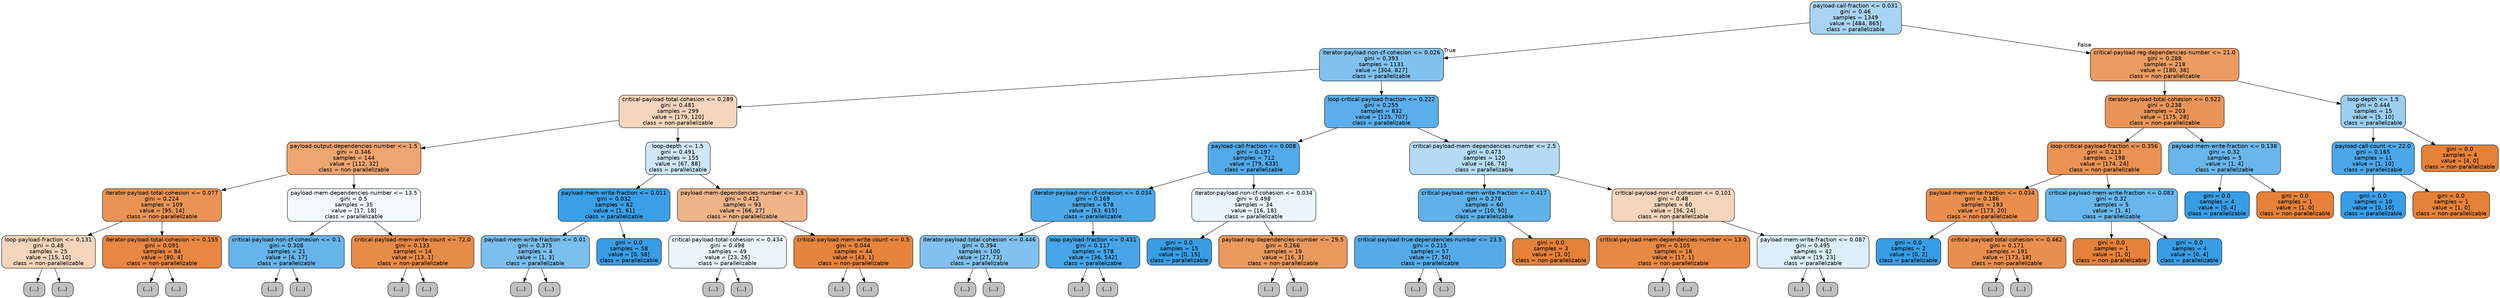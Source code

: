 digraph Tree {
node [shape=box, style="filled, rounded", color="black", fontname=helvetica] ;
edge [fontname=helvetica] ;
0 [label="payload-call-fraction <= 0.031\ngini = 0.46\nsamples = 1349\nvalue = [484, 865]\nclass = parallelizable", fillcolor="#399de570"] ;
1 [label="iterator-payload-non-cf-cohesion <= 0.026\ngini = 0.393\nsamples = 1131\nvalue = [304, 827]\nclass = parallelizable", fillcolor="#399de5a1"] ;
0 -> 1 [labeldistance=2.5, labelangle=45, headlabel="True"] ;
2 [label="critical-payload-total-cohesion <= 0.289\ngini = 0.481\nsamples = 299\nvalue = [179, 120]\nclass = non-parallelizable", fillcolor="#e5813954"] ;
1 -> 2 ;
3 [label="payload-output-dependencies-number <= 1.5\ngini = 0.346\nsamples = 144\nvalue = [112, 32]\nclass = non-parallelizable", fillcolor="#e58139b6"] ;
2 -> 3 ;
4 [label="iterator-payload-total-cohesion <= 0.077\ngini = 0.224\nsamples = 109\nvalue = [95, 14]\nclass = non-parallelizable", fillcolor="#e58139d9"] ;
3 -> 4 ;
5 [label="loop-payload-fraction <= 0.131\ngini = 0.48\nsamples = 25\nvalue = [15, 10]\nclass = non-parallelizable", fillcolor="#e5813955"] ;
4 -> 5 ;
6 [label="(...)", fillcolor="#C0C0C0"] ;
5 -> 6 ;
13 [label="(...)", fillcolor="#C0C0C0"] ;
5 -> 13 ;
18 [label="iterator-payload-total-cohesion <= 0.155\ngini = 0.091\nsamples = 84\nvalue = [80, 4]\nclass = non-parallelizable", fillcolor="#e58139f2"] ;
4 -> 18 ;
19 [label="(...)", fillcolor="#C0C0C0"] ;
18 -> 19 ;
24 [label="(...)", fillcolor="#C0C0C0"] ;
18 -> 24 ;
29 [label="payload-mem-dependencies-number <= 13.5\ngini = 0.5\nsamples = 35\nvalue = [17, 18]\nclass = parallelizable", fillcolor="#399de50e"] ;
3 -> 29 ;
30 [label="critical-payload-non-cf-cohesion <= 0.1\ngini = 0.308\nsamples = 21\nvalue = [4, 17]\nclass = parallelizable", fillcolor="#399de5c3"] ;
29 -> 30 ;
31 [label="(...)", fillcolor="#C0C0C0"] ;
30 -> 31 ;
34 [label="(...)", fillcolor="#C0C0C0"] ;
30 -> 34 ;
37 [label="critical-payload-mem-write-count <= 72.0\ngini = 0.133\nsamples = 14\nvalue = [13, 1]\nclass = non-parallelizable", fillcolor="#e58139eb"] ;
29 -> 37 ;
38 [label="(...)", fillcolor="#C0C0C0"] ;
37 -> 38 ;
39 [label="(...)", fillcolor="#C0C0C0"] ;
37 -> 39 ;
40 [label="loop-depth <= 1.5\ngini = 0.491\nsamples = 155\nvalue = [67, 88]\nclass = parallelizable", fillcolor="#399de53d"] ;
2 -> 40 ;
41 [label="payload-mem-write-fraction <= 0.011\ngini = 0.032\nsamples = 62\nvalue = [1, 61]\nclass = parallelizable", fillcolor="#399de5fb"] ;
40 -> 41 ;
42 [label="payload-mem-write-fraction <= 0.01\ngini = 0.375\nsamples = 4\nvalue = [1, 3]\nclass = parallelizable", fillcolor="#399de5aa"] ;
41 -> 42 ;
43 [label="(...)", fillcolor="#C0C0C0"] ;
42 -> 43 ;
44 [label="(...)", fillcolor="#C0C0C0"] ;
42 -> 44 ;
45 [label="gini = 0.0\nsamples = 58\nvalue = [0, 58]\nclass = parallelizable", fillcolor="#399de5ff"] ;
41 -> 45 ;
46 [label="payload-mem-dependencies-number <= 3.5\ngini = 0.412\nsamples = 93\nvalue = [66, 27]\nclass = non-parallelizable", fillcolor="#e5813997"] ;
40 -> 46 ;
47 [label="critical-payload-total-cohesion <= 0.434\ngini = 0.498\nsamples = 49\nvalue = [23, 26]\nclass = parallelizable", fillcolor="#399de51d"] ;
46 -> 47 ;
48 [label="(...)", fillcolor="#C0C0C0"] ;
47 -> 48 ;
59 [label="(...)", fillcolor="#C0C0C0"] ;
47 -> 59 ;
62 [label="critical-payload-mem-write-count <= 0.5\ngini = 0.044\nsamples = 44\nvalue = [43, 1]\nclass = non-parallelizable", fillcolor="#e58139f9"] ;
46 -> 62 ;
63 [label="(...)", fillcolor="#C0C0C0"] ;
62 -> 63 ;
66 [label="(...)", fillcolor="#C0C0C0"] ;
62 -> 66 ;
67 [label="loop-critical-payload-fraction <= 0.222\ngini = 0.255\nsamples = 832\nvalue = [125, 707]\nclass = parallelizable", fillcolor="#399de5d2"] ;
1 -> 67 ;
68 [label="payload-call-fraction <= 0.008\ngini = 0.197\nsamples = 712\nvalue = [79, 633]\nclass = parallelizable", fillcolor="#399de5df"] ;
67 -> 68 ;
69 [label="iterator-payload-non-cf-cohesion <= 0.034\ngini = 0.169\nsamples = 678\nvalue = [63, 615]\nclass = parallelizable", fillcolor="#399de5e5"] ;
68 -> 69 ;
70 [label="iterator-payload-total-cohesion <= 0.446\ngini = 0.394\nsamples = 100\nvalue = [27, 73]\nclass = parallelizable", fillcolor="#399de5a1"] ;
69 -> 70 ;
71 [label="(...)", fillcolor="#C0C0C0"] ;
70 -> 71 ;
86 [label="(...)", fillcolor="#C0C0C0"] ;
70 -> 86 ;
99 [label="loop-payload-fraction <= 0.431\ngini = 0.117\nsamples = 578\nvalue = [36, 542]\nclass = parallelizable", fillcolor="#399de5ee"] ;
69 -> 99 ;
100 [label="(...)", fillcolor="#C0C0C0"] ;
99 -> 100 ;
103 [label="(...)", fillcolor="#C0C0C0"] ;
99 -> 103 ;
176 [label="iterator-payload-non-cf-cohesion <= 0.034\ngini = 0.498\nsamples = 34\nvalue = [16, 18]\nclass = parallelizable", fillcolor="#399de51c"] ;
68 -> 176 ;
177 [label="gini = 0.0\nsamples = 15\nvalue = [0, 15]\nclass = parallelizable", fillcolor="#399de5ff"] ;
176 -> 177 ;
178 [label="payload-reg-dependencies-number <= 29.5\ngini = 0.266\nsamples = 19\nvalue = [16, 3]\nclass = non-parallelizable", fillcolor="#e58139cf"] ;
176 -> 178 ;
179 [label="(...)", fillcolor="#C0C0C0"] ;
178 -> 179 ;
180 [label="(...)", fillcolor="#C0C0C0"] ;
178 -> 180 ;
183 [label="critical-payload-mem-dependencies-number <= 2.5\ngini = 0.473\nsamples = 120\nvalue = [46, 74]\nclass = parallelizable", fillcolor="#399de560"] ;
67 -> 183 ;
184 [label="critical-payload-mem-write-fraction <= 0.417\ngini = 0.278\nsamples = 60\nvalue = [10, 50]\nclass = parallelizable", fillcolor="#399de5cc"] ;
183 -> 184 ;
185 [label="critical-payload-true-dependencies-number <= 23.5\ngini = 0.215\nsamples = 57\nvalue = [7, 50]\nclass = parallelizable", fillcolor="#399de5db"] ;
184 -> 185 ;
186 [label="(...)", fillcolor="#C0C0C0"] ;
185 -> 186 ;
201 [label="(...)", fillcolor="#C0C0C0"] ;
185 -> 201 ;
202 [label="gini = 0.0\nsamples = 3\nvalue = [3, 0]\nclass = non-parallelizable", fillcolor="#e58139ff"] ;
184 -> 202 ;
203 [label="critical-payload-non-cf-cohesion <= 0.101\ngini = 0.48\nsamples = 60\nvalue = [36, 24]\nclass = non-parallelizable", fillcolor="#e5813955"] ;
183 -> 203 ;
204 [label="critical-payload-mem-dependencies-number <= 13.0\ngini = 0.105\nsamples = 18\nvalue = [17, 1]\nclass = non-parallelizable", fillcolor="#e58139f0"] ;
203 -> 204 ;
205 [label="(...)", fillcolor="#C0C0C0"] ;
204 -> 205 ;
206 [label="(...)", fillcolor="#C0C0C0"] ;
204 -> 206 ;
209 [label="payload-mem-write-fraction <= 0.087\ngini = 0.495\nsamples = 42\nvalue = [19, 23]\nclass = parallelizable", fillcolor="#399de52c"] ;
203 -> 209 ;
210 [label="(...)", fillcolor="#C0C0C0"] ;
209 -> 210 ;
225 [label="(...)", fillcolor="#C0C0C0"] ;
209 -> 225 ;
226 [label="critical-payload-reg-dependencies-number <= 21.0\ngini = 0.288\nsamples = 218\nvalue = [180, 38]\nclass = non-parallelizable", fillcolor="#e58139c9"] ;
0 -> 226 [labeldistance=2.5, labelangle=-45, headlabel="False"] ;
227 [label="iterator-payload-total-cohesion <= 0.522\ngini = 0.238\nsamples = 203\nvalue = [175, 28]\nclass = non-parallelizable", fillcolor="#e58139d6"] ;
226 -> 227 ;
228 [label="loop-critical-payload-fraction <= 0.356\ngini = 0.213\nsamples = 198\nvalue = [174, 24]\nclass = non-parallelizable", fillcolor="#e58139dc"] ;
227 -> 228 ;
229 [label="payload-mem-write-fraction <= 0.034\ngini = 0.186\nsamples = 193\nvalue = [173, 20]\nclass = non-parallelizable", fillcolor="#e58139e2"] ;
228 -> 229 ;
230 [label="gini = 0.0\nsamples = 2\nvalue = [0, 2]\nclass = parallelizable", fillcolor="#399de5ff"] ;
229 -> 230 ;
231 [label="critical-payload-total-cohesion <= 0.462\ngini = 0.171\nsamples = 191\nvalue = [173, 18]\nclass = non-parallelizable", fillcolor="#e58139e4"] ;
229 -> 231 ;
232 [label="(...)", fillcolor="#C0C0C0"] ;
231 -> 232 ;
269 [label="(...)", fillcolor="#C0C0C0"] ;
231 -> 269 ;
272 [label="critical-payload-mem-write-fraction <= 0.083\ngini = 0.32\nsamples = 5\nvalue = [1, 4]\nclass = parallelizable", fillcolor="#399de5bf"] ;
228 -> 272 ;
273 [label="gini = 0.0\nsamples = 1\nvalue = [1, 0]\nclass = non-parallelizable", fillcolor="#e58139ff"] ;
272 -> 273 ;
274 [label="gini = 0.0\nsamples = 4\nvalue = [0, 4]\nclass = parallelizable", fillcolor="#399de5ff"] ;
272 -> 274 ;
275 [label="payload-mem-write-fraction <= 0.138\ngini = 0.32\nsamples = 5\nvalue = [1, 4]\nclass = parallelizable", fillcolor="#399de5bf"] ;
227 -> 275 ;
276 [label="gini = 0.0\nsamples = 4\nvalue = [0, 4]\nclass = parallelizable", fillcolor="#399de5ff"] ;
275 -> 276 ;
277 [label="gini = 0.0\nsamples = 1\nvalue = [1, 0]\nclass = non-parallelizable", fillcolor="#e58139ff"] ;
275 -> 277 ;
278 [label="loop-depth <= 1.5\ngini = 0.444\nsamples = 15\nvalue = [5, 10]\nclass = parallelizable", fillcolor="#399de57f"] ;
226 -> 278 ;
279 [label="payload-call-count <= 22.0\ngini = 0.165\nsamples = 11\nvalue = [1, 10]\nclass = parallelizable", fillcolor="#399de5e6"] ;
278 -> 279 ;
280 [label="gini = 0.0\nsamples = 10\nvalue = [0, 10]\nclass = parallelizable", fillcolor="#399de5ff"] ;
279 -> 280 ;
281 [label="gini = 0.0\nsamples = 1\nvalue = [1, 0]\nclass = non-parallelizable", fillcolor="#e58139ff"] ;
279 -> 281 ;
282 [label="gini = 0.0\nsamples = 4\nvalue = [4, 0]\nclass = non-parallelizable", fillcolor="#e58139ff"] ;
278 -> 282 ;
}